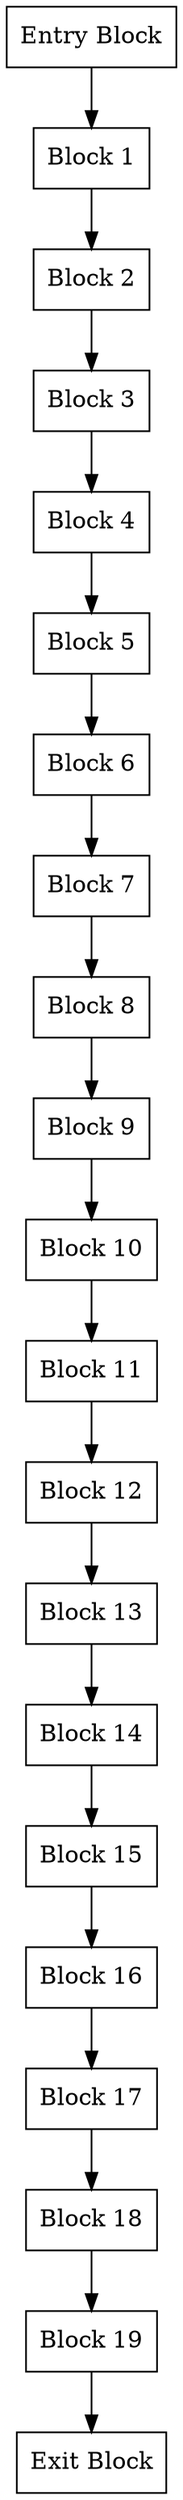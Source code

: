 digraph "CFG" {
node [shape=box];
0 [label="Entry Block"];
1 [label="Block 1"];
2 [label="Block 2"];
3 [label="Block 3"];
4 [label="Block 4"];
5 [label="Block 5"];
6 [label="Block 6"];
7 [label="Block 7"];
8 [label="Block 8"];
9 [label="Block 9"];
10 [label="Block 10"];
11 [label="Block 11"];
12 [label="Block 12"];
13 [label="Block 13"];
14 [label="Block 14"];
15 [label="Block 15"];
16 [label="Block 16"];
17 [label="Block 17"];
18 [label="Block 18"];
19 [label="Block 19"];
20 [label="Exit Block"];

0 -> 1;
1 -> 2;
2 -> 3;
3 -> 4;
4 -> 5;
5 -> 6;
6 -> 7;
7 -> 8;

8 -> 9;

9 -> 10;
10 -> 11;
11 -> 12;
12 -> 13;
13 -> 14;

14 -> 15;
15 -> 16;
16 -> 17;
17 -> 18;
18 -> 19;
19 -> 20;

}
